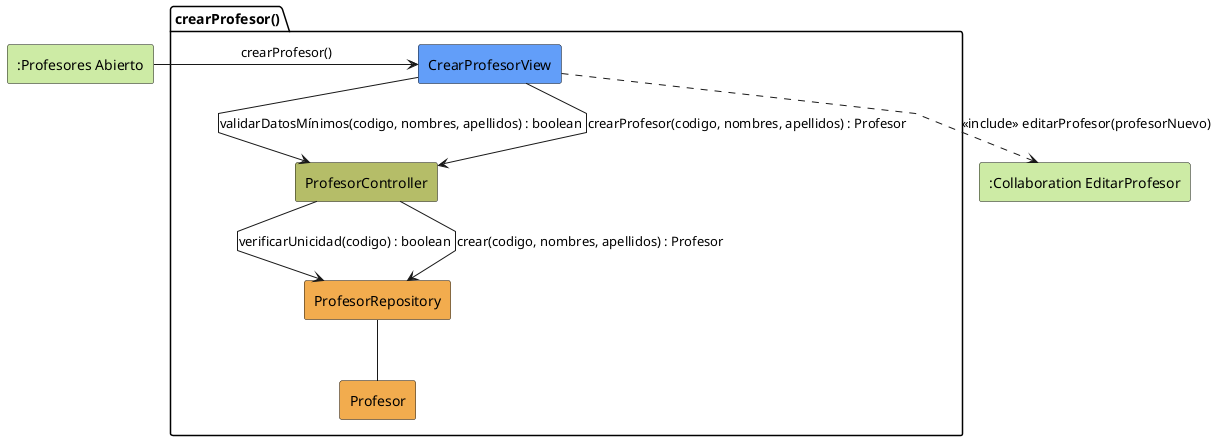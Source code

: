 @startuml crearProfesor-analisis
skinparam linetype polyline

rectangle #CDEBA5 ":Profesores Abierto" as ProfesoresAbierto
rectangle #CDEBA5 ":Collaboration EditarProfesor" as EditarProfesor

package crearProfesor as "crearProfesor()" {
    rectangle #629EF9 CrearProfesorView
    rectangle #b5bd68 ProfesorController
    rectangle #F2AC4E ProfesorRepository
    rectangle #F2AC4E Profesor
}

ProfesoresAbierto -r-> CrearProfesorView: crearProfesor()

CrearProfesorView -d-> ProfesorController: validarDatosMínimos(codigo, nombres, apellidos) : boolean

ProfesorController --> ProfesorRepository: verificarUnicidad(codigo) : boolean

CrearProfesorView --> ProfesorController: crearProfesor(codigo, nombres, apellidos) : Profesor

ProfesorController --> ProfesorRepository: crear(codigo, nombres, apellidos) : Profesor

ProfesorRepository -- Profesor

CrearProfesorView ..> EditarProfesor: <<include>> editarProfesor(profesorNuevo)

@enduml